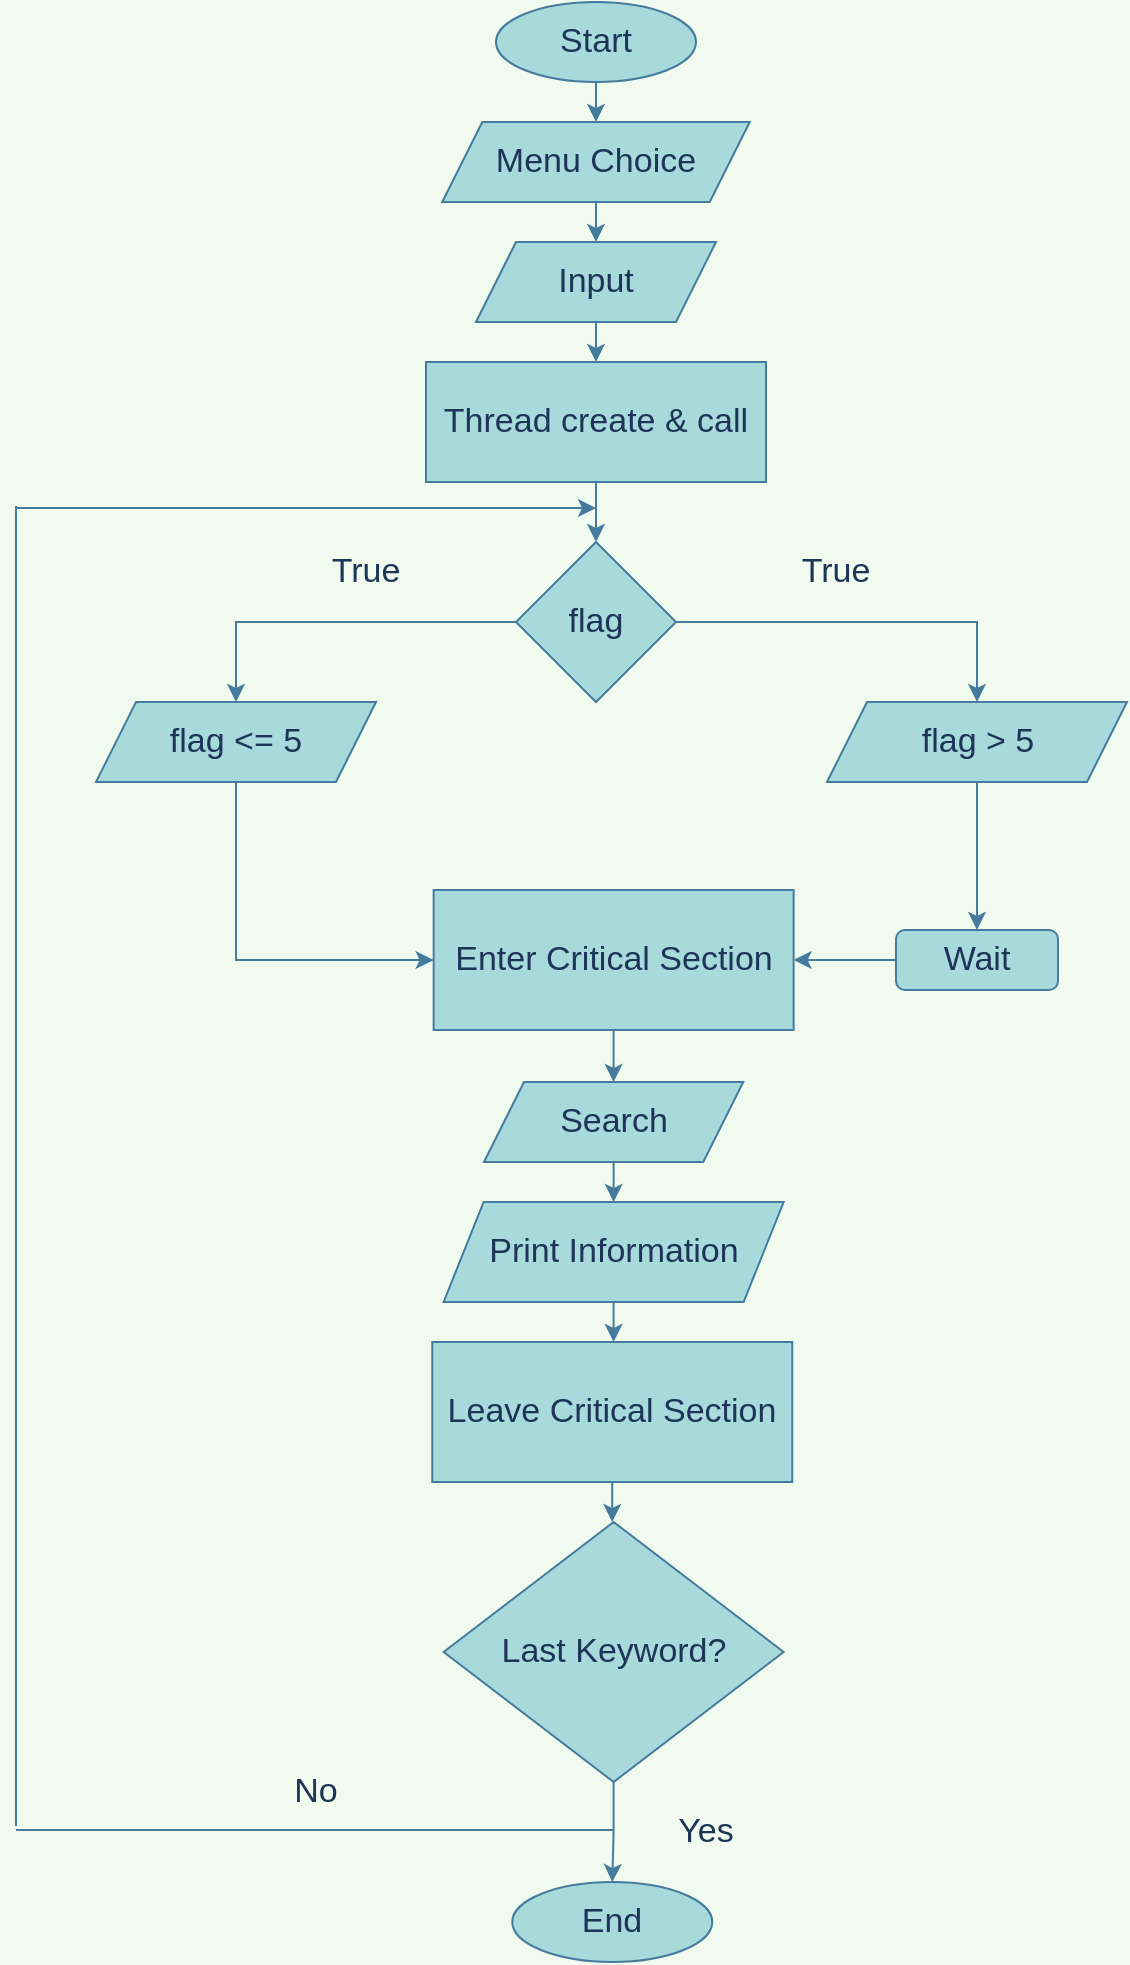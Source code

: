 <mxfile version="20.2.8" type="device"><diagram id="C5RBs43oDa-KdzZeNtuy" name="Page-1"><mxGraphModel dx="1838" dy="1023" grid="1" gridSize="10" guides="1" tooltips="1" connect="1" arrows="1" fold="1" page="1" pageScale="1" pageWidth="827" pageHeight="1169" background="#F1FAEE" math="0" shadow="0"><root><mxCell id="WIyWlLk6GJQsqaUBKTNV-0"/><mxCell id="WIyWlLk6GJQsqaUBKTNV-1" parent="WIyWlLk6GJQsqaUBKTNV-0"/><mxCell id="hq2GP8pGR31v8jEjWS-E-53" style="edgeStyle=orthogonalEdgeStyle;rounded=0;orthogonalLoop=1;jettySize=auto;html=1;exitX=0.5;exitY=1;exitDx=0;exitDy=0;entryX=0.5;entryY=0;entryDx=0;entryDy=0;labelBackgroundColor=#F1FAEE;strokeColor=#457B9D;fontColor=#1D3557;fontSize=17;labelBorderColor=none;" parent="WIyWlLk6GJQsqaUBKTNV-1" source="hq2GP8pGR31v8jEjWS-E-54" target="hq2GP8pGR31v8jEjWS-E-56" edge="1"><mxGeometry relative="1" as="geometry"/></mxCell><mxCell id="hq2GP8pGR31v8jEjWS-E-54" value="&lt;font style=&quot;font-size: 17px;&quot;&gt;Start&lt;/font&gt;" style="ellipse;whiteSpace=wrap;html=1;fillColor=#A8DADC;strokeColor=#457B9D;fontColor=#1D3557;fontSize=17;labelBorderColor=none;" parent="WIyWlLk6GJQsqaUBKTNV-1" vertex="1"><mxGeometry x="420" y="90" width="100" height="40" as="geometry"/></mxCell><mxCell id="Yy_O9I_h8a9poJHJovIg-35" style="edgeStyle=orthogonalEdgeStyle;rounded=0;orthogonalLoop=1;jettySize=auto;html=1;exitX=0.5;exitY=1;exitDx=0;exitDy=0;entryX=0.5;entryY=0;entryDx=0;entryDy=0;fontSize=17;labelBackgroundColor=#F1FAEE;strokeColor=#457B9D;fontColor=#1D3557;labelBorderColor=none;" edge="1" parent="WIyWlLk6GJQsqaUBKTNV-1" source="hq2GP8pGR31v8jEjWS-E-56" target="Yy_O9I_h8a9poJHJovIg-31"><mxGeometry relative="1" as="geometry"/></mxCell><mxCell id="hq2GP8pGR31v8jEjWS-E-56" value="&lt;font style=&quot;font-size: 17px;&quot;&gt;Menu Choice&lt;/font&gt;" style="shape=parallelogram;perimeter=parallelogramPerimeter;whiteSpace=wrap;html=1;fixedSize=1;fillColor=#A8DADC;strokeColor=#457B9D;fontColor=#1D3557;fontSize=17;labelBorderColor=none;" parent="WIyWlLk6GJQsqaUBKTNV-1" vertex="1"><mxGeometry x="393.13" y="150" width="153.75" height="40" as="geometry"/></mxCell><mxCell id="hq2GP8pGR31v8jEjWS-E-59" style="edgeStyle=orthogonalEdgeStyle;rounded=0;orthogonalLoop=1;jettySize=auto;html=1;exitX=0.5;exitY=1;exitDx=0;exitDy=0;entryX=0.5;entryY=0;entryDx=0;entryDy=0;labelBackgroundColor=#F1FAEE;strokeColor=#457B9D;fontColor=#1D3557;fontSize=17;labelBorderColor=none;" parent="WIyWlLk6GJQsqaUBKTNV-1" source="hq2GP8pGR31v8jEjWS-E-60" target="hq2GP8pGR31v8jEjWS-E-62" edge="1"><mxGeometry relative="1" as="geometry"/></mxCell><mxCell id="hq2GP8pGR31v8jEjWS-E-60" value="&lt;font style=&quot;font-size: 17px;&quot;&gt;flag &amp;gt; 5&lt;/font&gt;" style="shape=parallelogram;perimeter=parallelogramPerimeter;whiteSpace=wrap;html=1;fixedSize=1;fillColor=#A8DADC;strokeColor=#457B9D;fontColor=#1D3557;fontSize=17;labelBorderColor=none;" parent="WIyWlLk6GJQsqaUBKTNV-1" vertex="1"><mxGeometry x="585.5" y="440" width="150" height="40" as="geometry"/></mxCell><mxCell id="Yy_O9I_h8a9poJHJovIg-71" value="" style="edgeStyle=orthogonalEdgeStyle;rounded=0;orthogonalLoop=1;jettySize=auto;html=1;fontSize=17;labelBackgroundColor=#F1FAEE;strokeColor=#457B9D;fontColor=#1D3557;labelBorderColor=none;" edge="1" parent="WIyWlLk6GJQsqaUBKTNV-1" source="hq2GP8pGR31v8jEjWS-E-62" target="Yy_O9I_h8a9poJHJovIg-65"><mxGeometry relative="1" as="geometry"/></mxCell><mxCell id="hq2GP8pGR31v8jEjWS-E-62" value="&lt;font style=&quot;font-size: 17px;&quot;&gt;Wait&lt;/font&gt;" style="rounded=1;whiteSpace=wrap;html=1;fontSize=17;glass=0;strokeWidth=1;shadow=0;fillColor=#A8DADC;strokeColor=#457B9D;fontColor=#1D3557;labelBorderColor=none;" parent="WIyWlLk6GJQsqaUBKTNV-1" vertex="1"><mxGeometry x="620" y="554" width="81" height="30" as="geometry"/></mxCell><mxCell id="Yy_O9I_h8a9poJHJovIg-55" style="edgeStyle=orthogonalEdgeStyle;rounded=0;orthogonalLoop=1;jettySize=auto;html=1;exitX=0.5;exitY=1;exitDx=0;exitDy=0;entryX=0.5;entryY=0;entryDx=0;entryDy=0;fontSize=17;labelBackgroundColor=#F1FAEE;strokeColor=#457B9D;fontColor=#1D3557;labelBorderColor=none;" edge="1" parent="WIyWlLk6GJQsqaUBKTNV-1" source="hq2GP8pGR31v8jEjWS-E-67" target="Yy_O9I_h8a9poJHJovIg-8"><mxGeometry relative="1" as="geometry"/></mxCell><mxCell id="hq2GP8pGR31v8jEjWS-E-67" value="&lt;font style=&quot;font-size: 17px;&quot;&gt;Search&lt;/font&gt;" style="shape=parallelogram;perimeter=parallelogramPerimeter;whiteSpace=wrap;html=1;fixedSize=1;fillColor=#A8DADC;strokeColor=#457B9D;fontColor=#1D3557;fontSize=17;labelBorderColor=none;" parent="WIyWlLk6GJQsqaUBKTNV-1" vertex="1"><mxGeometry x="414" y="630" width="129.63" height="40" as="geometry"/></mxCell><mxCell id="hq2GP8pGR31v8jEjWS-E-68" value="&lt;font style=&quot;font-size: 17px;&quot;&gt;End&lt;/font&gt;" style="ellipse;whiteSpace=wrap;html=1;fillColor=#A8DADC;strokeColor=#457B9D;fontColor=#1D3557;fontSize=17;labelBorderColor=none;" parent="WIyWlLk6GJQsqaUBKTNV-1" vertex="1"><mxGeometry x="428.13" y="1030" width="100" height="40" as="geometry"/></mxCell><mxCell id="Yy_O9I_h8a9poJHJovIg-67" value="" style="edgeStyle=orthogonalEdgeStyle;rounded=0;orthogonalLoop=1;jettySize=auto;html=1;fontSize=17;labelBackgroundColor=#F1FAEE;strokeColor=#457B9D;fontColor=#1D3557;labelBorderColor=none;" edge="1" parent="WIyWlLk6GJQsqaUBKTNV-1" source="Yy_O9I_h8a9poJHJovIg-8" target="Yy_O9I_h8a9poJHJovIg-64"><mxGeometry relative="1" as="geometry"/></mxCell><mxCell id="Yy_O9I_h8a9poJHJovIg-8" value="&lt;font style=&quot;font-size: 17px;&quot;&gt;Print Information&lt;/font&gt;" style="shape=parallelogram;perimeter=parallelogramPerimeter;whiteSpace=wrap;html=1;fixedSize=1;fontSize=17;fillColor=#A8DADC;strokeColor=#457B9D;fontColor=#1D3557;labelBorderColor=none;" vertex="1" parent="WIyWlLk6GJQsqaUBKTNV-1"><mxGeometry x="393.82" y="690" width="170" height="50" as="geometry"/></mxCell><mxCell id="Yy_O9I_h8a9poJHJovIg-86" style="edgeStyle=orthogonalEdgeStyle;rounded=0;orthogonalLoop=1;jettySize=auto;html=1;fontSize=17;entryX=0;entryY=0.5;entryDx=0;entryDy=0;exitX=0.5;exitY=1;exitDx=0;exitDy=0;labelBackgroundColor=#F1FAEE;strokeColor=#457B9D;fontColor=#1D3557;labelBorderColor=none;" edge="1" parent="WIyWlLk6GJQsqaUBKTNV-1" source="hq2GP8pGR31v8jEjWS-E-58" target="Yy_O9I_h8a9poJHJovIg-65"><mxGeometry relative="1" as="geometry"><mxPoint x="350.0" y="660" as="targetPoint"/></mxGeometry></mxCell><mxCell id="hq2GP8pGR31v8jEjWS-E-58" value="&lt;font style=&quot;font-size: 17px;&quot;&gt;flag &amp;lt;= 5&lt;/font&gt;" style="shape=parallelogram;perimeter=parallelogramPerimeter;whiteSpace=wrap;html=1;fixedSize=1;fillColor=#A8DADC;strokeColor=#457B9D;fontColor=#1D3557;fontSize=17;labelBorderColor=none;" parent="WIyWlLk6GJQsqaUBKTNV-1" vertex="1"><mxGeometry x="220" y="440" width="140" height="40" as="geometry"/></mxCell><mxCell id="Yy_O9I_h8a9poJHJovIg-38" value="" style="edgeStyle=orthogonalEdgeStyle;rounded=0;orthogonalLoop=1;jettySize=auto;html=1;fontSize=17;labelBackgroundColor=#F1FAEE;strokeColor=#457B9D;fontColor=#1D3557;labelBorderColor=none;" edge="1" parent="WIyWlLk6GJQsqaUBKTNV-1" source="Yy_O9I_h8a9poJHJovIg-30" target="Yy_O9I_h8a9poJHJovIg-37"><mxGeometry relative="1" as="geometry"/></mxCell><mxCell id="Yy_O9I_h8a9poJHJovIg-30" value="Thread create &amp;amp; call" style="rounded=0;whiteSpace=wrap;html=1;fontSize=17;fillColor=#A8DADC;strokeColor=#457B9D;fontColor=#1D3557;labelBorderColor=none;" vertex="1" parent="WIyWlLk6GJQsqaUBKTNV-1"><mxGeometry x="385" y="270" width="170" height="60" as="geometry"/></mxCell><mxCell id="Yy_O9I_h8a9poJHJovIg-33" value="" style="edgeStyle=orthogonalEdgeStyle;rounded=0;orthogonalLoop=1;jettySize=auto;html=1;fontSize=17;labelBackgroundColor=#F1FAEE;strokeColor=#457B9D;fontColor=#1D3557;labelBorderColor=none;" edge="1" parent="WIyWlLk6GJQsqaUBKTNV-1" source="Yy_O9I_h8a9poJHJovIg-31" target="Yy_O9I_h8a9poJHJovIg-30"><mxGeometry relative="1" as="geometry"><Array as="points"><mxPoint x="473" y="280"/><mxPoint x="480" y="280"/></Array></mxGeometry></mxCell><mxCell id="Yy_O9I_h8a9poJHJovIg-31" value="Input" style="shape=parallelogram;perimeter=parallelogramPerimeter;whiteSpace=wrap;html=1;fixedSize=1;fontSize=17;fillColor=#A8DADC;strokeColor=#457B9D;fontColor=#1D3557;labelBorderColor=none;" vertex="1" parent="WIyWlLk6GJQsqaUBKTNV-1"><mxGeometry x="410" y="210" width="120" height="40" as="geometry"/></mxCell><mxCell id="Yy_O9I_h8a9poJHJovIg-41" style="edgeStyle=orthogonalEdgeStyle;rounded=0;orthogonalLoop=1;jettySize=auto;html=1;exitX=0;exitY=0.5;exitDx=0;exitDy=0;entryX=0.5;entryY=0;entryDx=0;entryDy=0;fontSize=17;labelBackgroundColor=#F1FAEE;strokeColor=#457B9D;fontColor=#1D3557;labelBorderColor=none;" edge="1" parent="WIyWlLk6GJQsqaUBKTNV-1" source="Yy_O9I_h8a9poJHJovIg-37" target="hq2GP8pGR31v8jEjWS-E-58"><mxGeometry relative="1" as="geometry"/></mxCell><mxCell id="Yy_O9I_h8a9poJHJovIg-62" style="edgeStyle=orthogonalEdgeStyle;rounded=0;orthogonalLoop=1;jettySize=auto;html=1;entryX=0.5;entryY=0;entryDx=0;entryDy=0;fontSize=17;labelBackgroundColor=#F1FAEE;strokeColor=#457B9D;fontColor=#1D3557;labelBorderColor=none;" edge="1" parent="WIyWlLk6GJQsqaUBKTNV-1" source="Yy_O9I_h8a9poJHJovIg-37" target="hq2GP8pGR31v8jEjWS-E-60"><mxGeometry relative="1" as="geometry"/></mxCell><mxCell id="Yy_O9I_h8a9poJHJovIg-37" value="flag" style="rhombus;whiteSpace=wrap;html=1;fontSize=17;fillColor=#A8DADC;strokeColor=#457B9D;fontColor=#1D3557;labelBorderColor=none;" vertex="1" parent="WIyWlLk6GJQsqaUBKTNV-1"><mxGeometry x="430" y="360" width="80" height="80" as="geometry"/></mxCell><mxCell id="Yy_O9I_h8a9poJHJovIg-88" value="" style="edgeStyle=orthogonalEdgeStyle;rounded=0;orthogonalLoop=1;jettySize=auto;html=1;fontSize=17;labelBackgroundColor=#F1FAEE;strokeColor=#457B9D;fontColor=#1D3557;labelBorderColor=none;" edge="1" parent="WIyWlLk6GJQsqaUBKTNV-1" source="Yy_O9I_h8a9poJHJovIg-64" target="Yy_O9I_h8a9poJHJovIg-87"><mxGeometry relative="1" as="geometry"/></mxCell><mxCell id="Yy_O9I_h8a9poJHJovIg-64" value="Leave Critical Section" style="rounded=0;whiteSpace=wrap;html=1;fontSize=17;fillColor=#A8DADC;strokeColor=#457B9D;fontColor=#1D3557;labelBorderColor=none;" vertex="1" parent="WIyWlLk6GJQsqaUBKTNV-1"><mxGeometry x="388.13" y="760" width="180" height="70" as="geometry"/></mxCell><mxCell id="Yy_O9I_h8a9poJHJovIg-70" style="edgeStyle=orthogonalEdgeStyle;rounded=0;orthogonalLoop=1;jettySize=auto;html=1;entryX=0.5;entryY=0;entryDx=0;entryDy=0;fontSize=17;labelBackgroundColor=#F1FAEE;strokeColor=#457B9D;fontColor=#1D3557;labelBorderColor=none;" edge="1" parent="WIyWlLk6GJQsqaUBKTNV-1" source="Yy_O9I_h8a9poJHJovIg-65" target="hq2GP8pGR31v8jEjWS-E-67"><mxGeometry relative="1" as="geometry"/></mxCell><mxCell id="Yy_O9I_h8a9poJHJovIg-65" value="Enter Critical Section" style="rounded=0;whiteSpace=wrap;html=1;fontSize=17;fillColor=#A8DADC;strokeColor=#457B9D;fontColor=#1D3557;labelBorderColor=none;" vertex="1" parent="WIyWlLk6GJQsqaUBKTNV-1"><mxGeometry x="388.82" y="534" width="180" height="70" as="geometry"/></mxCell><mxCell id="Yy_O9I_h8a9poJHJovIg-78" value="True" style="text;html=1;strokeColor=none;fillColor=none;align=center;verticalAlign=middle;whiteSpace=wrap;rounded=0;fontSize=17;fontColor=#1D3557;labelBorderColor=none;" vertex="1" parent="WIyWlLk6GJQsqaUBKTNV-1"><mxGeometry x="325" y="360" width="60" height="30" as="geometry"/></mxCell><mxCell id="Yy_O9I_h8a9poJHJovIg-79" value="True" style="text;html=1;strokeColor=none;fillColor=none;align=center;verticalAlign=middle;whiteSpace=wrap;rounded=0;fontSize=17;fontColor=#1D3557;labelBorderColor=none;" vertex="1" parent="WIyWlLk6GJQsqaUBKTNV-1"><mxGeometry x="560" y="360" width="60" height="30" as="geometry"/></mxCell><mxCell id="Yy_O9I_h8a9poJHJovIg-82" value="" style="endArrow=none;html=1;rounded=0;fontSize=17;labelBackgroundColor=#F1FAEE;strokeColor=#457B9D;fontColor=#1D3557;labelBorderColor=none;" edge="1" parent="WIyWlLk6GJQsqaUBKTNV-1"><mxGeometry width="50" height="50" relative="1" as="geometry"><mxPoint x="180" y="1002" as="sourcePoint"/><mxPoint x="180" y="342" as="targetPoint"/></mxGeometry></mxCell><mxCell id="Yy_O9I_h8a9poJHJovIg-84" value="" style="endArrow=classic;html=1;rounded=0;fontSize=17;labelBackgroundColor=#F1FAEE;strokeColor=#457B9D;fontColor=#1D3557;labelBorderColor=none;" edge="1" parent="WIyWlLk6GJQsqaUBKTNV-1"><mxGeometry width="50" height="50" relative="1" as="geometry"><mxPoint x="180" y="343" as="sourcePoint"/><mxPoint x="470" y="343" as="targetPoint"/></mxGeometry></mxCell><mxCell id="Yy_O9I_h8a9poJHJovIg-85" value="" style="endArrow=none;html=1;rounded=0;fontSize=17;labelBackgroundColor=#F1FAEE;strokeColor=#457B9D;fontColor=#1D3557;labelBorderColor=none;" edge="1" parent="WIyWlLk6GJQsqaUBKTNV-1"><mxGeometry width="50" height="50" relative="1" as="geometry"><mxPoint x="479" y="1004.0" as="sourcePoint"/><mxPoint x="180" y="1004.0" as="targetPoint"/><Array as="points"/></mxGeometry></mxCell><mxCell id="Yy_O9I_h8a9poJHJovIg-89" value="" style="edgeStyle=orthogonalEdgeStyle;rounded=0;orthogonalLoop=1;jettySize=auto;html=1;fontSize=17;labelBackgroundColor=#F1FAEE;strokeColor=#457B9D;fontColor=#1D3557;labelBorderColor=none;" edge="1" parent="WIyWlLk6GJQsqaUBKTNV-1" source="Yy_O9I_h8a9poJHJovIg-87" target="hq2GP8pGR31v8jEjWS-E-68"><mxGeometry relative="1" as="geometry"/></mxCell><mxCell id="Yy_O9I_h8a9poJHJovIg-87" value="Last Keyword?" style="rhombus;whiteSpace=wrap;html=1;fontSize=17;fillColor=#A8DADC;strokeColor=#457B9D;fontColor=#1D3557;labelBorderColor=none;" vertex="1" parent="WIyWlLk6GJQsqaUBKTNV-1"><mxGeometry x="393.82" y="850" width="170" height="130" as="geometry"/></mxCell><mxCell id="Yy_O9I_h8a9poJHJovIg-90" value="Yes" style="text;html=1;strokeColor=none;fillColor=none;align=center;verticalAlign=middle;whiteSpace=wrap;rounded=0;fontSize=17;fontColor=#1D3557;labelBorderColor=none;" vertex="1" parent="WIyWlLk6GJQsqaUBKTNV-1"><mxGeometry x="495" y="990" width="60" height="30" as="geometry"/></mxCell><mxCell id="Yy_O9I_h8a9poJHJovIg-91" value="No" style="text;html=1;strokeColor=none;fillColor=none;align=center;verticalAlign=middle;whiteSpace=wrap;rounded=0;fontSize=17;fontColor=#1D3557;labelBorderColor=none;" vertex="1" parent="WIyWlLk6GJQsqaUBKTNV-1"><mxGeometry x="300" y="970" width="60" height="30" as="geometry"/></mxCell></root></mxGraphModel></diagram></mxfile>